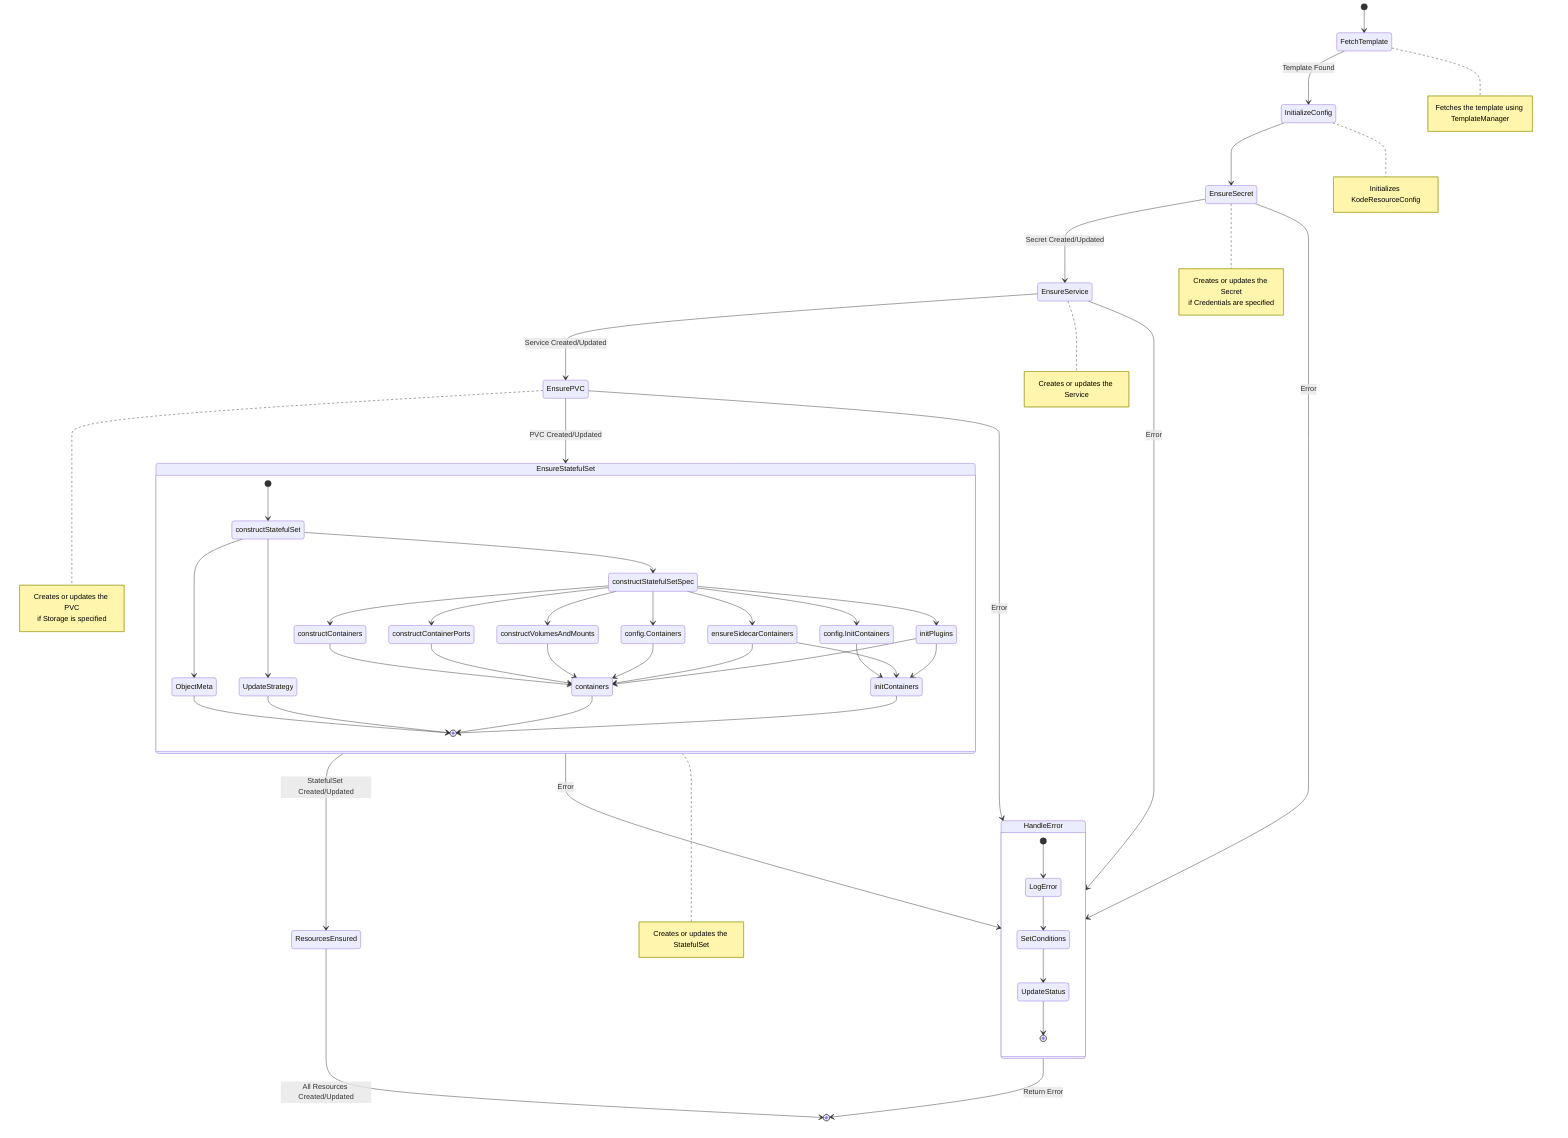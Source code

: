 stateDiagram-v2
    [*] --> FetchTemplate
    FetchTemplate --> InitializeConfig : Template Found
    InitializeConfig --> EnsureSecret
    
    EnsureSecret --> EnsureService : Secret Created/Updated
    EnsureSecret --> HandleError : Error

    EnsureService --> EnsurePVC : Service Created/Updated
    EnsureService --> HandleError : Error

    EnsurePVC --> EnsureStatefulSet : PVC Created/Updated
    EnsurePVC --> HandleError : Error

    EnsureStatefulSet --> ResourcesEnsured : StatefulSet Created/Updated
    EnsureStatefulSet --> HandleError : Error

    HandleError --> [*] : Return Error

    ResourcesEnsured --> [*] : All Resources Created/Updated

    state EnsureStatefulSet {
        [*] --> constructStatefulSet
        constructStatefulSet --> ObjectMeta
        constructStatefulSet --> UpdateStrategy
        constructStatefulSet --> constructStatefulSetSpec

        constructStatefulSetSpec --> constructContainers
        constructStatefulSetSpec --> constructContainerPorts
        constructStatefulSetSpec --> constructVolumesAndMounts
        constructStatefulSetSpec --> config.InitContainers
        constructStatefulSetSpec --> config.Containers
        constructStatefulSetSpec --> ensureSidecarContainers
        constructStatefulSetSpec --> initPlugins

        constructContainers --> containers
        constructContainerPorts --> containers
        constructVolumesAndMounts --> containers
        config.InitContainers --> initContainers
        config.Containers --> containers
        ensureSidecarContainers --> containers
        ensureSidecarContainers --> initContainers
        initPlugins --> initContainers
        initPlugins --> containers

        ObjectMeta --> [*]
        UpdateStrategy --> [*]
        containers --> [*]
        initContainers --> [*]
    }

    state HandleError {
        [*] --> LogError
        LogError --> SetConditions
        SetConditions --> UpdateStatus
        UpdateStatus --> [*]
    }

    note right of FetchTemplate
        Fetches the template using TemplateManager
    end note

    note right of InitializeConfig
        Initializes KodeResourceConfig
    end note

    note right of EnsureSecret
        Creates or updates the Secret
        if Credentials are specified
    end note

    note right of EnsureService
        Creates or updates the Service
    end note

    note right of EnsurePVC
        Creates or updates the PVC
        if Storage is specified
    end note

    note right of EnsureStatefulSet
        Creates or updates the StatefulSet
    end note